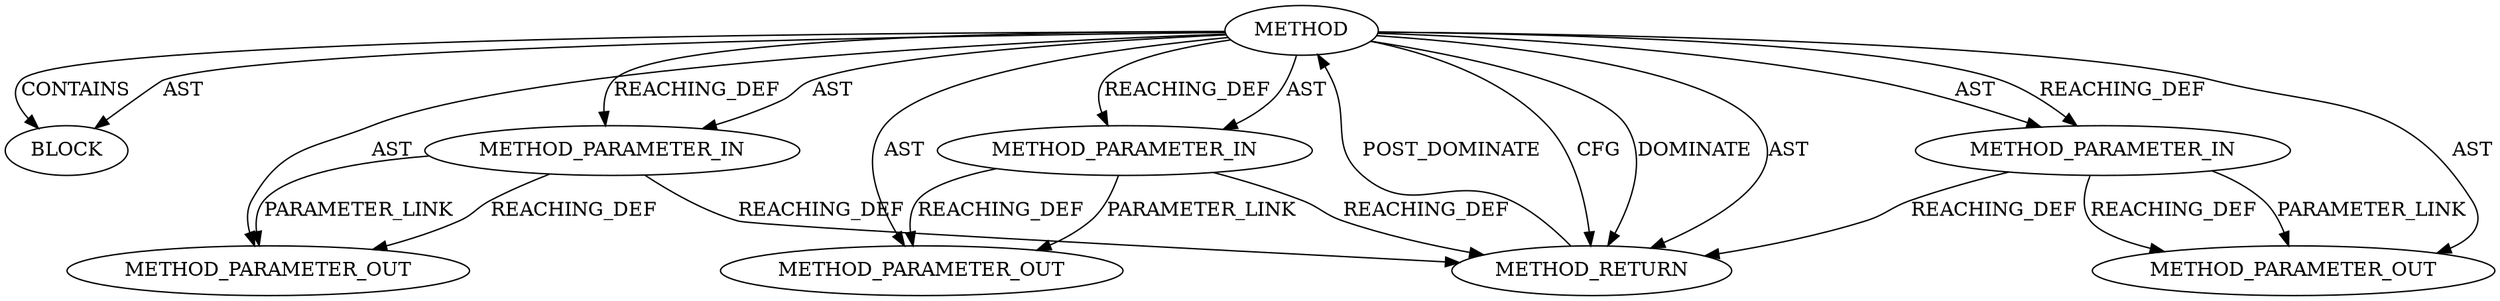 digraph {
  20412 [label=BLOCK ORDER=1 ARGUMENT_INDEX=1 CODE="<empty>" TYPE_FULL_NAME="ANY"]
  22169 [label=METHOD_PARAMETER_OUT ORDER=1 CODE="p1" IS_VARIADIC=false TYPE_FULL_NAME="ANY" EVALUATION_STRATEGY="BY_VALUE" INDEX=1 NAME="p1"]
  22170 [label=METHOD_PARAMETER_OUT ORDER=2 CODE="p2" IS_VARIADIC=false TYPE_FULL_NAME="ANY" EVALUATION_STRATEGY="BY_VALUE" INDEX=2 NAME="p2"]
  20410 [label=METHOD_PARAMETER_IN ORDER=2 CODE="p2" IS_VARIADIC=false TYPE_FULL_NAME="ANY" EVALUATION_STRATEGY="BY_VALUE" INDEX=2 NAME="p2"]
  22171 [label=METHOD_PARAMETER_OUT ORDER=3 CODE="p3" IS_VARIADIC=false TYPE_FULL_NAME="ANY" EVALUATION_STRATEGY="BY_VALUE" INDEX=3 NAME="p3"]
  20408 [label=METHOD AST_PARENT_TYPE="NAMESPACE_BLOCK" AST_PARENT_FULL_NAME="<global>" ORDER=0 CODE="<empty>" FULL_NAME="close" IS_EXTERNAL=true FILENAME="<empty>" SIGNATURE="" NAME="close"]
  20411 [label=METHOD_PARAMETER_IN ORDER=3 CODE="p3" IS_VARIADIC=false TYPE_FULL_NAME="ANY" EVALUATION_STRATEGY="BY_VALUE" INDEX=3 NAME="p3"]
  20413 [label=METHOD_RETURN ORDER=2 CODE="RET" TYPE_FULL_NAME="ANY" EVALUATION_STRATEGY="BY_VALUE"]
  20409 [label=METHOD_PARAMETER_IN ORDER=1 CODE="p1" IS_VARIADIC=false TYPE_FULL_NAME="ANY" EVALUATION_STRATEGY="BY_VALUE" INDEX=1 NAME="p1"]
  20408 -> 20412 [label=AST ]
  20409 -> 22169 [label=PARAMETER_LINK ]
  20411 -> 22171 [label=PARAMETER_LINK ]
  20408 -> 20409 [label=AST ]
  20408 -> 20413 [label=CFG ]
  20408 -> 20410 [label=REACHING_DEF VARIABLE=""]
  20413 -> 20408 [label=POST_DOMINATE ]
  20409 -> 22169 [label=REACHING_DEF VARIABLE="p1"]
  20408 -> 20410 [label=AST ]
  20408 -> 20409 [label=REACHING_DEF VARIABLE=""]
  20408 -> 20411 [label=REACHING_DEF VARIABLE=""]
  20408 -> 20412 [label=CONTAINS ]
  20408 -> 22170 [label=AST ]
  20408 -> 22171 [label=AST ]
  20410 -> 20413 [label=REACHING_DEF VARIABLE="p2"]
  20408 -> 22169 [label=AST ]
  20410 -> 22170 [label=REACHING_DEF VARIABLE="p2"]
  20408 -> 20413 [label=DOMINATE ]
  20411 -> 20413 [label=REACHING_DEF VARIABLE="p3"]
  20411 -> 22171 [label=REACHING_DEF VARIABLE="p3"]
  20408 -> 20411 [label=AST ]
  20408 -> 20413 [label=AST ]
  20410 -> 22170 [label=PARAMETER_LINK ]
  20409 -> 20413 [label=REACHING_DEF VARIABLE="p1"]
}
